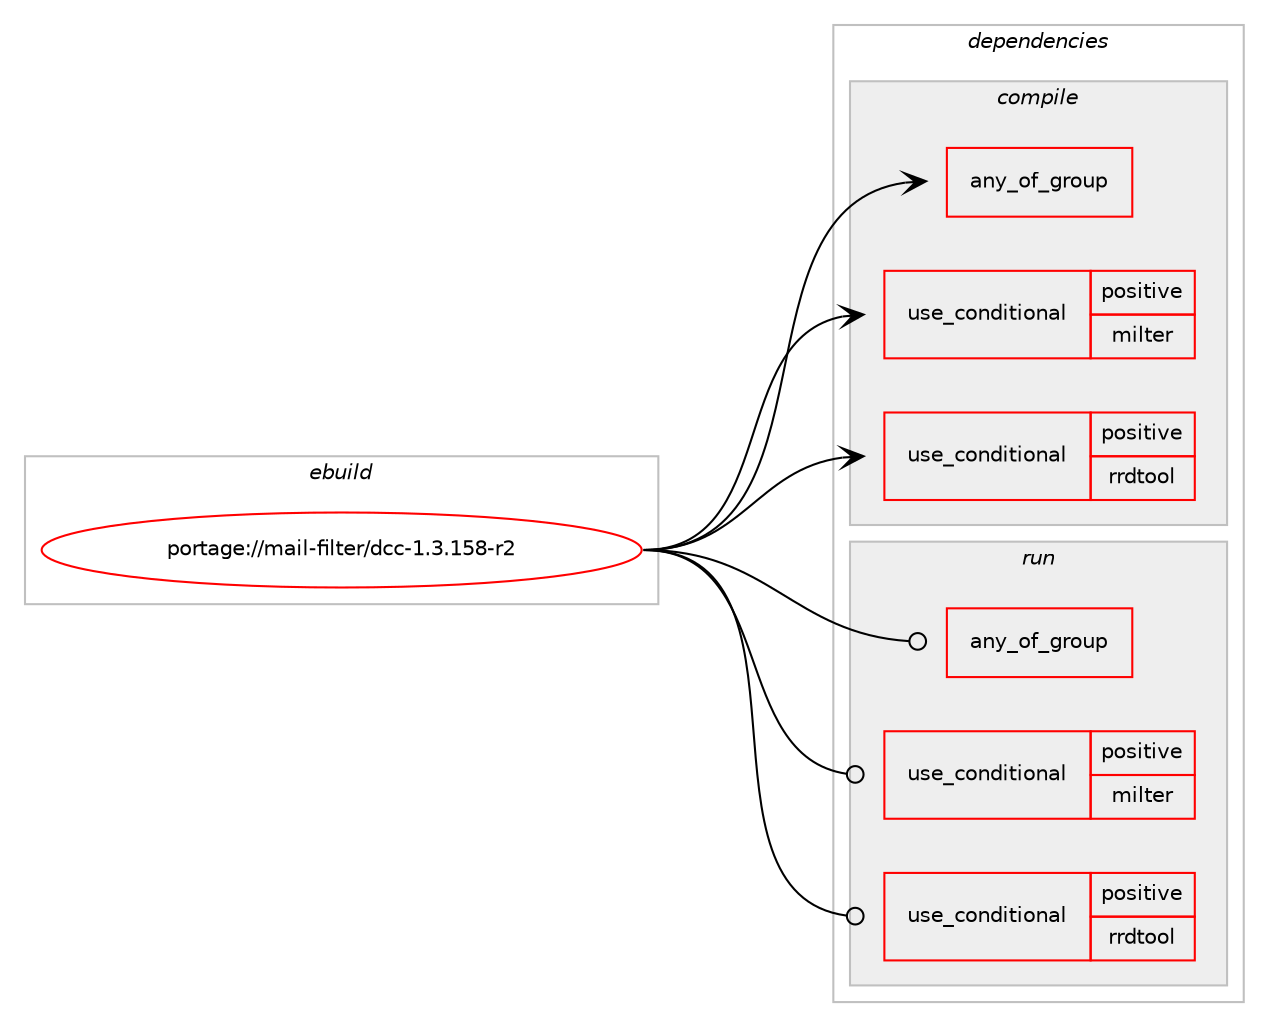 digraph prolog {

# *************
# Graph options
# *************

newrank=true;
concentrate=true;
compound=true;
graph [rankdir=LR,fontname=Helvetica,fontsize=10,ranksep=1.5];#, ranksep=2.5, nodesep=0.2];
edge  [arrowhead=vee];
node  [fontname=Helvetica,fontsize=10];

# **********
# The ebuild
# **********

subgraph cluster_leftcol {
color=gray;
rank=same;
label=<<i>ebuild</i>>;
id [label="portage://mail-filter/dcc-1.3.158-r2", color=red, width=4, href="../mail-filter/dcc-1.3.158-r2.svg"];
}

# ****************
# The dependencies
# ****************

subgraph cluster_midcol {
color=gray;
label=<<i>dependencies</i>>;
subgraph cluster_compile {
fillcolor="#eeeeee";
style=filled;
label=<<i>compile</i>>;
subgraph any2072 {
dependency146280 [label=<<TABLE BORDER="0" CELLBORDER="1" CELLSPACING="0" CELLPADDING="4"><TR><TD CELLPADDING="10">any_of_group</TD></TR></TABLE>>, shape=none, color=red];# *** BEGIN UNKNOWN DEPENDENCY TYPE (TODO) ***
# dependency146280 -> package_dependency(portage://mail-filter/dcc-1.3.158-r2,install,no,net-ftp,ftp,none,[,,],[],[])
# *** END UNKNOWN DEPENDENCY TYPE (TODO) ***

# *** BEGIN UNKNOWN DEPENDENCY TYPE (TODO) ***
# dependency146280 -> package_dependency(portage://mail-filter/dcc-1.3.158-r2,install,no,net-misc,curl,none,[,,],[],[])
# *** END UNKNOWN DEPENDENCY TYPE (TODO) ***

# *** BEGIN UNKNOWN DEPENDENCY TYPE (TODO) ***
# dependency146280 -> package_dependency(portage://mail-filter/dcc-1.3.158-r2,install,no,net-misc,wget,none,[,,],[],[])
# *** END UNKNOWN DEPENDENCY TYPE (TODO) ***

# *** BEGIN UNKNOWN DEPENDENCY TYPE (TODO) ***
# dependency146280 -> package_dependency(portage://mail-filter/dcc-1.3.158-r2,install,no,www-client,fetch,none,[,,],[],[])
# *** END UNKNOWN DEPENDENCY TYPE (TODO) ***

}
id:e -> dependency146280:w [weight=20,style="solid",arrowhead="vee"];
subgraph cond68431 {
dependency146281 [label=<<TABLE BORDER="0" CELLBORDER="1" CELLSPACING="0" CELLPADDING="4"><TR><TD ROWSPAN="3" CELLPADDING="10">use_conditional</TD></TR><TR><TD>positive</TD></TR><TR><TD>milter</TD></TR></TABLE>>, shape=none, color=red];
# *** BEGIN UNKNOWN DEPENDENCY TYPE (TODO) ***
# dependency146281 -> package_dependency(portage://mail-filter/dcc-1.3.158-r2,install,no,mail-filter,libmilter,none,[,,],any_same_slot,[])
# *** END UNKNOWN DEPENDENCY TYPE (TODO) ***

}
id:e -> dependency146281:w [weight=20,style="solid",arrowhead="vee"];
subgraph cond68432 {
dependency146282 [label=<<TABLE BORDER="0" CELLBORDER="1" CELLSPACING="0" CELLPADDING="4"><TR><TD ROWSPAN="3" CELLPADDING="10">use_conditional</TD></TR><TR><TD>positive</TD></TR><TR><TD>rrdtool</TD></TR></TABLE>>, shape=none, color=red];
# *** BEGIN UNKNOWN DEPENDENCY TYPE (TODO) ***
# dependency146282 -> package_dependency(portage://mail-filter/dcc-1.3.158-r2,install,no,net-analyzer,rrdtool,none,[,,],[],[])
# *** END UNKNOWN DEPENDENCY TYPE (TODO) ***

}
id:e -> dependency146282:w [weight=20,style="solid",arrowhead="vee"];
# *** BEGIN UNKNOWN DEPENDENCY TYPE (TODO) ***
# id -> package_dependency(portage://mail-filter/dcc-1.3.158-r2,install,no,dev-lang,perl,none,[,,],[],[])
# *** END UNKNOWN DEPENDENCY TYPE (TODO) ***

}
subgraph cluster_compileandrun {
fillcolor="#eeeeee";
style=filled;
label=<<i>compile and run</i>>;
}
subgraph cluster_run {
fillcolor="#eeeeee";
style=filled;
label=<<i>run</i>>;
subgraph any2073 {
dependency146283 [label=<<TABLE BORDER="0" CELLBORDER="1" CELLSPACING="0" CELLPADDING="4"><TR><TD CELLPADDING="10">any_of_group</TD></TR></TABLE>>, shape=none, color=red];# *** BEGIN UNKNOWN DEPENDENCY TYPE (TODO) ***
# dependency146283 -> package_dependency(portage://mail-filter/dcc-1.3.158-r2,run,no,net-ftp,ftp,none,[,,],[],[])
# *** END UNKNOWN DEPENDENCY TYPE (TODO) ***

# *** BEGIN UNKNOWN DEPENDENCY TYPE (TODO) ***
# dependency146283 -> package_dependency(portage://mail-filter/dcc-1.3.158-r2,run,no,net-misc,curl,none,[,,],[],[])
# *** END UNKNOWN DEPENDENCY TYPE (TODO) ***

# *** BEGIN UNKNOWN DEPENDENCY TYPE (TODO) ***
# dependency146283 -> package_dependency(portage://mail-filter/dcc-1.3.158-r2,run,no,net-misc,wget,none,[,,],[],[])
# *** END UNKNOWN DEPENDENCY TYPE (TODO) ***

# *** BEGIN UNKNOWN DEPENDENCY TYPE (TODO) ***
# dependency146283 -> package_dependency(portage://mail-filter/dcc-1.3.158-r2,run,no,www-client,fetch,none,[,,],[],[])
# *** END UNKNOWN DEPENDENCY TYPE (TODO) ***

}
id:e -> dependency146283:w [weight=20,style="solid",arrowhead="odot"];
subgraph cond68433 {
dependency146284 [label=<<TABLE BORDER="0" CELLBORDER="1" CELLSPACING="0" CELLPADDING="4"><TR><TD ROWSPAN="3" CELLPADDING="10">use_conditional</TD></TR><TR><TD>positive</TD></TR><TR><TD>milter</TD></TR></TABLE>>, shape=none, color=red];
# *** BEGIN UNKNOWN DEPENDENCY TYPE (TODO) ***
# dependency146284 -> package_dependency(portage://mail-filter/dcc-1.3.158-r2,run,no,mail-filter,libmilter,none,[,,],any_same_slot,[])
# *** END UNKNOWN DEPENDENCY TYPE (TODO) ***

}
id:e -> dependency146284:w [weight=20,style="solid",arrowhead="odot"];
subgraph cond68434 {
dependency146285 [label=<<TABLE BORDER="0" CELLBORDER="1" CELLSPACING="0" CELLPADDING="4"><TR><TD ROWSPAN="3" CELLPADDING="10">use_conditional</TD></TR><TR><TD>positive</TD></TR><TR><TD>rrdtool</TD></TR></TABLE>>, shape=none, color=red];
# *** BEGIN UNKNOWN DEPENDENCY TYPE (TODO) ***
# dependency146285 -> package_dependency(portage://mail-filter/dcc-1.3.158-r2,run,no,net-analyzer,rrdtool,none,[,,],[],[])
# *** END UNKNOWN DEPENDENCY TYPE (TODO) ***

}
id:e -> dependency146285:w [weight=20,style="solid",arrowhead="odot"];
# *** BEGIN UNKNOWN DEPENDENCY TYPE (TODO) ***
# id -> package_dependency(portage://mail-filter/dcc-1.3.158-r2,run,no,dev-lang,perl,none,[,,],[],[])
# *** END UNKNOWN DEPENDENCY TYPE (TODO) ***

}
}

# **************
# The candidates
# **************

subgraph cluster_choices {
rank=same;
color=gray;
label=<<i>candidates</i>>;

}

}
